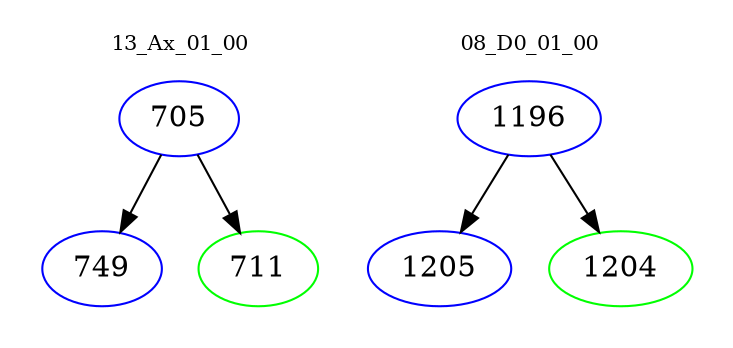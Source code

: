 digraph{
subgraph cluster_0 {
color = white
label = "13_Ax_01_00";
fontsize=10;
T0_705 [label="705", color="blue"]
T0_705 -> T0_749 [color="black"]
T0_749 [label="749", color="blue"]
T0_705 -> T0_711 [color="black"]
T0_711 [label="711", color="green"]
}
subgraph cluster_1 {
color = white
label = "08_D0_01_00";
fontsize=10;
T1_1196 [label="1196", color="blue"]
T1_1196 -> T1_1205 [color="black"]
T1_1205 [label="1205", color="blue"]
T1_1196 -> T1_1204 [color="black"]
T1_1204 [label="1204", color="green"]
}
}
